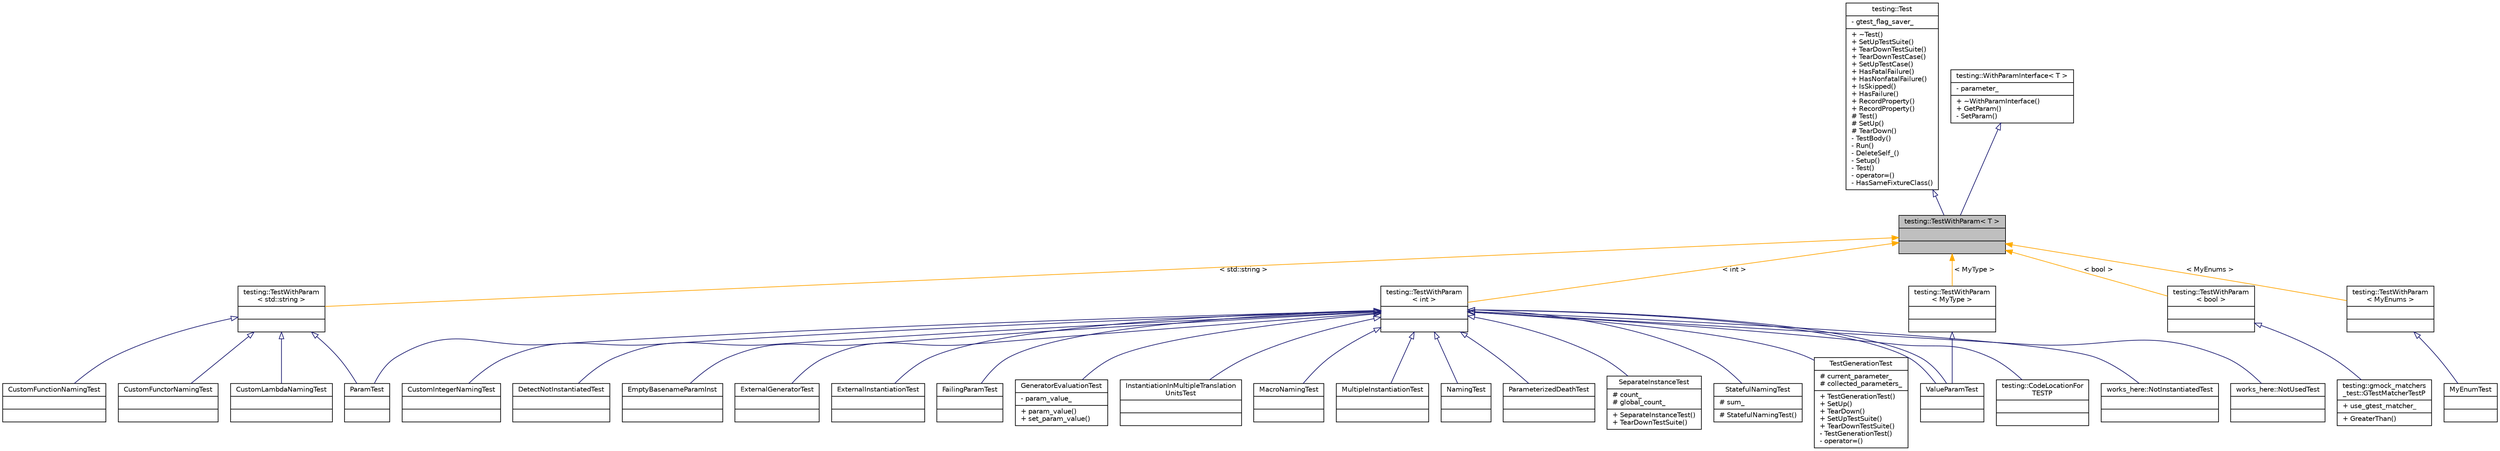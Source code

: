 digraph "testing::TestWithParam&lt; T &gt;"
{
 // LATEX_PDF_SIZE
  bgcolor="transparent";
  edge [fontname="Helvetica",fontsize="10",labelfontname="Helvetica",labelfontsize="10"];
  node [fontname="Helvetica",fontsize="10",shape=record];
  Node1 [label="{testing::TestWithParam\< T \>\n||}",height=0.2,width=0.4,color="black", fillcolor="grey75", style="filled", fontcolor="black",tooltip=" "];
  Node2 -> Node1 [dir="back",color="midnightblue",fontsize="10",style="solid",arrowtail="onormal",fontname="Helvetica"];
  Node2 [label="{testing::Test\n|- gtest_flag_saver_\l|+ ~Test()\l+ SetUpTestSuite()\l+ TearDownTestSuite()\l+ TearDownTestCase()\l+ SetUpTestCase()\l+ HasFatalFailure()\l+ HasNonfatalFailure()\l+ IsSkipped()\l+ HasFailure()\l+ RecordProperty()\l+ RecordProperty()\l# Test()\l# SetUp()\l# TearDown()\l- TestBody()\l- Run()\l- DeleteSelf_()\l- Setup()\l- Test()\l- operator=()\l- HasSameFixtureClass()\l}",height=0.2,width=0.4,color="black",URL="$classtesting_1_1Test.html",tooltip=" "];
  Node3 -> Node1 [dir="back",color="midnightblue",fontsize="10",style="solid",arrowtail="onormal",fontname="Helvetica"];
  Node3 [label="{testing::WithParamInterface\< T \>\n|- parameter_\l|+ ~WithParamInterface()\l+ GetParam()\l- SetParam()\l}",height=0.2,width=0.4,color="black",URL="$classtesting_1_1WithParamInterface.html",tooltip=" "];
  Node1 -> Node4 [dir="back",color="orange",fontsize="10",style="solid",label=" \< std::string \>" ,fontname="Helvetica"];
  Node4 [label="{testing::TestWithParam\l\< std::string \>\n||}",height=0.2,width=0.4,color="black",URL="$classtesting_1_1TestWithParam.html",tooltip=" "];
  Node4 -> Node5 [dir="back",color="midnightblue",fontsize="10",style="solid",arrowtail="onormal",fontname="Helvetica"];
  Node5 [label="{CustomFunctionNamingTest\n||}",height=0.2,width=0.4,color="black",URL="$classCustomFunctionNamingTest.html",tooltip=" "];
  Node4 -> Node6 [dir="back",color="midnightblue",fontsize="10",style="solid",arrowtail="onormal",fontname="Helvetica"];
  Node6 [label="{CustomFunctorNamingTest\n||}",height=0.2,width=0.4,color="black",URL="$classCustomFunctorNamingTest.html",tooltip=" "];
  Node4 -> Node7 [dir="back",color="midnightblue",fontsize="10",style="solid",arrowtail="onormal",fontname="Helvetica"];
  Node7 [label="{CustomLambdaNamingTest\n||}",height=0.2,width=0.4,color="black",URL="$classCustomLambdaNamingTest.html",tooltip=" "];
  Node4 -> Node8 [dir="back",color="midnightblue",fontsize="10",style="solid",arrowtail="onormal",fontname="Helvetica"];
  Node8 [label="{ParamTest\n||}",height=0.2,width=0.4,color="black",URL="$classParamTest.html",tooltip=" "];
  Node1 -> Node9 [dir="back",color="orange",fontsize="10",style="solid",label=" \< int \>" ,fontname="Helvetica"];
  Node9 [label="{testing::TestWithParam\l\< int \>\n||}",height=0.2,width=0.4,color="black",URL="$classtesting_1_1TestWithParam.html",tooltip=" "];
  Node9 -> Node8 [dir="back",color="midnightblue",fontsize="10",style="solid",arrowtail="onormal",fontname="Helvetica"];
  Node9 -> Node10 [dir="back",color="midnightblue",fontsize="10",style="solid",arrowtail="onormal",fontname="Helvetica"];
  Node10 [label="{CustomIntegerNamingTest\n||}",height=0.2,width=0.4,color="black",URL="$classCustomIntegerNamingTest.html",tooltip=" "];
  Node9 -> Node11 [dir="back",color="midnightblue",fontsize="10",style="solid",arrowtail="onormal",fontname="Helvetica"];
  Node11 [label="{DetectNotInstantiatedTest\n||}",height=0.2,width=0.4,color="black",URL="$classDetectNotInstantiatedTest.html",tooltip=" "];
  Node9 -> Node12 [dir="back",color="midnightblue",fontsize="10",style="solid",arrowtail="onormal",fontname="Helvetica"];
  Node12 [label="{EmptyBasenameParamInst\n||}",height=0.2,width=0.4,color="black",URL="$classEmptyBasenameParamInst.html",tooltip=" "];
  Node9 -> Node13 [dir="back",color="midnightblue",fontsize="10",style="solid",arrowtail="onormal",fontname="Helvetica"];
  Node13 [label="{ExternalGeneratorTest\n||}",height=0.2,width=0.4,color="black",URL="$classExternalGeneratorTest.html",tooltip=" "];
  Node9 -> Node14 [dir="back",color="midnightblue",fontsize="10",style="solid",arrowtail="onormal",fontname="Helvetica"];
  Node14 [label="{ExternalInstantiationTest\n||}",height=0.2,width=0.4,color="black",URL="$classExternalInstantiationTest.html",tooltip=" "];
  Node9 -> Node15 [dir="back",color="midnightblue",fontsize="10",style="solid",arrowtail="onormal",fontname="Helvetica"];
  Node15 [label="{FailingParamTest\n||}",height=0.2,width=0.4,color="black",URL="$classFailingParamTest.html",tooltip=" "];
  Node9 -> Node16 [dir="back",color="midnightblue",fontsize="10",style="solid",arrowtail="onormal",fontname="Helvetica"];
  Node16 [label="{GeneratorEvaluationTest\n|- param_value_\l|+ param_value()\l+ set_param_value()\l}",height=0.2,width=0.4,color="black",URL="$classGeneratorEvaluationTest.html",tooltip=" "];
  Node9 -> Node17 [dir="back",color="midnightblue",fontsize="10",style="solid",arrowtail="onormal",fontname="Helvetica"];
  Node17 [label="{InstantiationInMultipleTranslation\lUnitsTest\n||}",height=0.2,width=0.4,color="black",URL="$classInstantiationInMultipleTranslationUnitsTest.html",tooltip=" "];
  Node9 -> Node18 [dir="back",color="midnightblue",fontsize="10",style="solid",arrowtail="onormal",fontname="Helvetica"];
  Node18 [label="{MacroNamingTest\n||}",height=0.2,width=0.4,color="black",URL="$classMacroNamingTest.html",tooltip=" "];
  Node9 -> Node19 [dir="back",color="midnightblue",fontsize="10",style="solid",arrowtail="onormal",fontname="Helvetica"];
  Node19 [label="{MultipleInstantiationTest\n||}",height=0.2,width=0.4,color="black",URL="$classMultipleInstantiationTest.html",tooltip=" "];
  Node9 -> Node20 [dir="back",color="midnightblue",fontsize="10",style="solid",arrowtail="onormal",fontname="Helvetica"];
  Node20 [label="{NamingTest\n||}",height=0.2,width=0.4,color="black",URL="$classNamingTest.html",tooltip=" "];
  Node9 -> Node21 [dir="back",color="midnightblue",fontsize="10",style="solid",arrowtail="onormal",fontname="Helvetica"];
  Node21 [label="{ParameterizedDeathTest\n||}",height=0.2,width=0.4,color="black",URL="$classParameterizedDeathTest.html",tooltip=" "];
  Node9 -> Node22 [dir="back",color="midnightblue",fontsize="10",style="solid",arrowtail="onormal",fontname="Helvetica"];
  Node22 [label="{SeparateInstanceTest\n|# count_\l# global_count_\l|+ SeparateInstanceTest()\l+ TearDownTestSuite()\l}",height=0.2,width=0.4,color="black",URL="$classSeparateInstanceTest.html",tooltip=" "];
  Node9 -> Node23 [dir="back",color="midnightblue",fontsize="10",style="solid",arrowtail="onormal",fontname="Helvetica"];
  Node23 [label="{StatefulNamingTest\n|# sum_\l|# StatefulNamingTest()\l}",height=0.2,width=0.4,color="black",URL="$classStatefulNamingTest.html",tooltip=" "];
  Node9 -> Node24 [dir="back",color="midnightblue",fontsize="10",style="solid",arrowtail="onormal",fontname="Helvetica"];
  Node24 [label="{TestGenerationTest\n|# current_parameter_\l# collected_parameters_\l|+ TestGenerationTest()\l+ SetUp()\l+ TearDown()\l+ SetUpTestSuite()\l+ TearDownTestSuite()\l- TestGenerationTest()\l- operator=()\l}",height=0.2,width=0.4,color="black",URL="$classTestGenerationTest.html",tooltip=" "];
  Node9 -> Node25 [dir="back",color="midnightblue",fontsize="10",style="solid",arrowtail="onormal",fontname="Helvetica"];
  Node25 [label="{ValueParamTest\n||}",height=0.2,width=0.4,color="black",URL="$classValueParamTest.html",tooltip=" "];
  Node9 -> Node25 [dir="back",color="midnightblue",fontsize="10",style="solid",arrowtail="onormal",fontname="Helvetica"];
  Node9 -> Node26 [dir="back",color="midnightblue",fontsize="10",style="solid",arrowtail="onormal",fontname="Helvetica"];
  Node26 [label="{testing::CodeLocationFor\lTESTP\n||}",height=0.2,width=0.4,color="black",URL="$classtesting_1_1CodeLocationForTESTP.html",tooltip=" "];
  Node9 -> Node27 [dir="back",color="midnightblue",fontsize="10",style="solid",arrowtail="onormal",fontname="Helvetica"];
  Node27 [label="{works_here::NotInstantiatedTest\n||}",height=0.2,width=0.4,color="black",URL="$classworks__here_1_1NotInstantiatedTest.html",tooltip=" "];
  Node9 -> Node28 [dir="back",color="midnightblue",fontsize="10",style="solid",arrowtail="onormal",fontname="Helvetica"];
  Node28 [label="{works_here::NotUsedTest\n||}",height=0.2,width=0.4,color="black",URL="$classworks__here_1_1NotUsedTest.html",tooltip=" "];
  Node1 -> Node29 [dir="back",color="orange",fontsize="10",style="solid",label=" \< MyType \>" ,fontname="Helvetica"];
  Node29 [label="{testing::TestWithParam\l\< MyType \>\n||}",height=0.2,width=0.4,color="black",URL="$classtesting_1_1TestWithParam.html",tooltip=" "];
  Node29 -> Node25 [dir="back",color="midnightblue",fontsize="10",style="solid",arrowtail="onormal",fontname="Helvetica"];
  Node1 -> Node30 [dir="back",color="orange",fontsize="10",style="solid",label=" \< bool \>" ,fontname="Helvetica"];
  Node30 [label="{testing::TestWithParam\l\< bool \>\n||}",height=0.2,width=0.4,color="black",URL="$classtesting_1_1TestWithParam.html",tooltip=" "];
  Node30 -> Node31 [dir="back",color="midnightblue",fontsize="10",style="solid",arrowtail="onormal",fontname="Helvetica"];
  Node31 [label="{testing::gmock_matchers\l_test::GTestMatcherTestP\n|+ use_gtest_matcher_\l|+ GreaterThan()\l}",height=0.2,width=0.4,color="black",URL="$classtesting_1_1gmock__matchers__test_1_1GTestMatcherTestP.html",tooltip=" "];
  Node1 -> Node32 [dir="back",color="orange",fontsize="10",style="solid",label=" \< MyEnums \>" ,fontname="Helvetica"];
  Node32 [label="{testing::TestWithParam\l\< MyEnums \>\n||}",height=0.2,width=0.4,color="black",URL="$classtesting_1_1TestWithParam.html",tooltip=" "];
  Node32 -> Node33 [dir="back",color="midnightblue",fontsize="10",style="solid",arrowtail="onormal",fontname="Helvetica"];
  Node33 [label="{MyEnumTest\n||}",height=0.2,width=0.4,color="black",URL="$classMyEnumTest.html",tooltip=" "];
}
